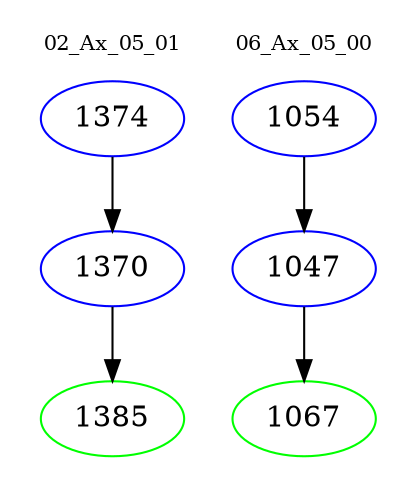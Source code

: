 digraph{
subgraph cluster_0 {
color = white
label = "02_Ax_05_01";
fontsize=10;
T0_1374 [label="1374", color="blue"]
T0_1374 -> T0_1370 [color="black"]
T0_1370 [label="1370", color="blue"]
T0_1370 -> T0_1385 [color="black"]
T0_1385 [label="1385", color="green"]
}
subgraph cluster_1 {
color = white
label = "06_Ax_05_00";
fontsize=10;
T1_1054 [label="1054", color="blue"]
T1_1054 -> T1_1047 [color="black"]
T1_1047 [label="1047", color="blue"]
T1_1047 -> T1_1067 [color="black"]
T1_1067 [label="1067", color="green"]
}
}
